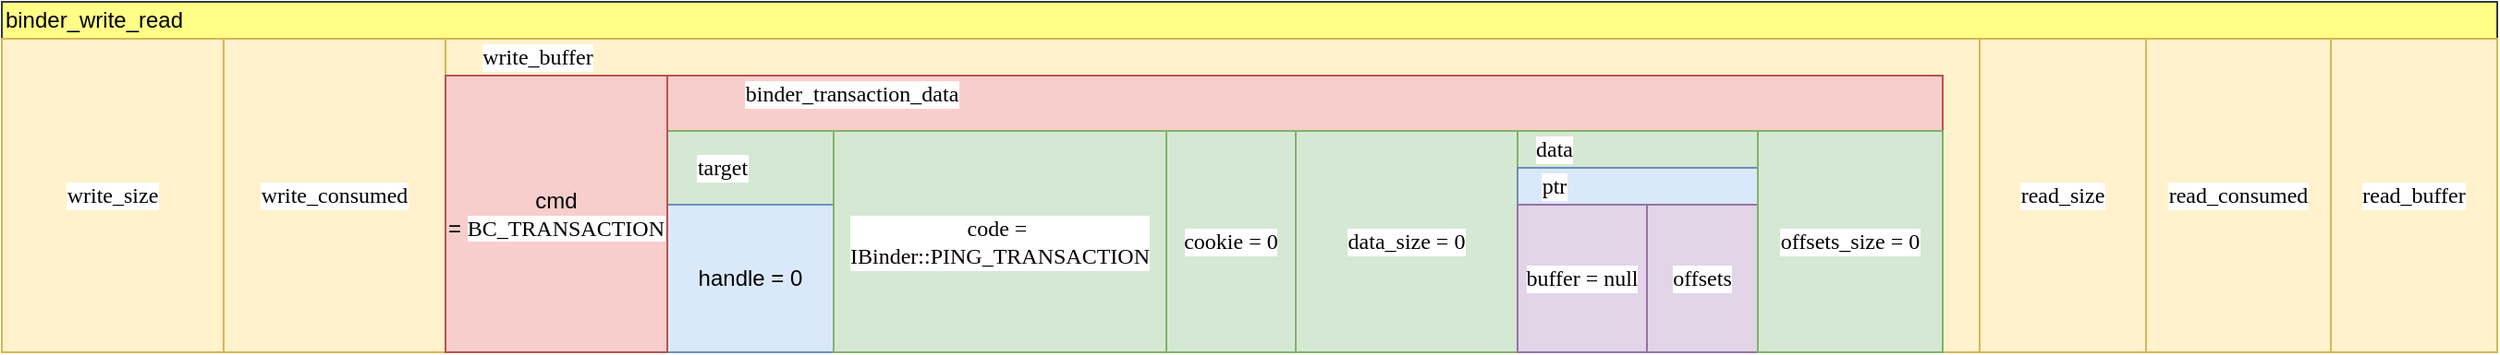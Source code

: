 <mxfile version="13.6.6" type="device" pages="3"><diagram id="YAfULJUljZPH3Snz3x2j" name="Page-1"><mxGraphModel dx="946" dy="526" grid="1" gridSize="10" guides="1" tooltips="1" connect="1" arrows="1" fold="1" page="1" pageScale="1" pageWidth="827" pageHeight="1169" math="0" shadow="0"><root><mxCell id="0"/><mxCell id="1" parent="0"/><mxCell id="3VbImNhnJ8OgHHNx4ZLI-19" value="" style="rounded=0;whiteSpace=wrap;html=1;fillColor=#ffff88;strokeColor=#36393d;" parent="1" vertex="1"><mxGeometry x="100" y="360" width="1350" height="190" as="geometry"/></mxCell><mxCell id="3VbImNhnJ8OgHHNx4ZLI-20" value="binder_write_read" style="text;html=1;strokeColor=none;fillColor=none;align=center;verticalAlign=middle;whiteSpace=wrap;rounded=0;" parent="1" vertex="1"><mxGeometry x="130" y="360" width="40" height="20" as="geometry"/></mxCell><mxCell id="3VbImNhnJ8OgHHNx4ZLI-21" value="&lt;p class=&quot;p1&quot; style=&quot;margin: 0px ; font-stretch: normal ; line-height: normal ; font-family: &amp;#34;menlo&amp;#34; ; background-color: rgb(255 , 255 , 255)&quot;&gt;write_size&lt;/p&gt;" style="rounded=0;whiteSpace=wrap;html=1;fillColor=#fff2cc;strokeColor=#d6b656;" parent="1" vertex="1"><mxGeometry x="100" y="380" width="120" height="170" as="geometry"/></mxCell><mxCell id="3VbImNhnJ8OgHHNx4ZLI-22" value="&lt;p class=&quot;p1&quot; style=&quot;margin: 0px ; font-stretch: normal ; line-height: normal ; font-family: &amp;#34;menlo&amp;#34; ; background-color: rgb(255 , 255 , 255)&quot;&gt;write_consumed&lt;/p&gt;" style="rounded=0;whiteSpace=wrap;html=1;fillColor=#fff2cc;strokeColor=#d6b656;" parent="1" vertex="1"><mxGeometry x="220" y="380" width="120" height="170" as="geometry"/></mxCell><mxCell id="3VbImNhnJ8OgHHNx4ZLI-23" value="" style="rounded=0;whiteSpace=wrap;html=1;fillColor=#fff2cc;strokeColor=#d6b656;" parent="1" vertex="1"><mxGeometry x="340" y="380" width="830" height="170" as="geometry"/></mxCell><mxCell id="3VbImNhnJ8OgHHNx4ZLI-1" value="" style="rounded=0;whiteSpace=wrap;html=1;fillColor=#f8cecc;strokeColor=#b85450;" parent="1" vertex="1"><mxGeometry x="460" y="400" width="690" height="150" as="geometry"/></mxCell><mxCell id="3VbImNhnJ8OgHHNx4ZLI-2" value="&lt;p class=&quot;p1&quot; style=&quot;margin: 0px ; font-stretch: normal ; line-height: normal ; font-family: &amp;#34;menlo&amp;#34; ; background-color: rgb(255 , 255 , 255)&quot;&gt;binder_transaction_data&lt;/p&gt;" style="text;html=1;strokeColor=none;fillColor=none;align=center;verticalAlign=middle;whiteSpace=wrap;rounded=0;" parent="1" vertex="1"><mxGeometry x="540" y="400" width="40" height="20" as="geometry"/></mxCell><mxCell id="3VbImNhnJ8OgHHNx4ZLI-3" value="" style="rounded=0;whiteSpace=wrap;html=1;fillColor=#d5e8d4;strokeColor=#82b366;" parent="1" vertex="1"><mxGeometry x="460" y="430" width="90" height="120" as="geometry"/></mxCell><mxCell id="3VbImNhnJ8OgHHNx4ZLI-4" value="&lt;p class=&quot;p1&quot; style=&quot;margin: 0px ; font-stretch: normal ; line-height: normal ; font-family: &amp;#34;menlo&amp;#34; ; background-color: rgb(255 , 255 , 255)&quot;&gt;target&lt;/p&gt;" style="text;html=1;strokeColor=none;fillColor=none;align=center;verticalAlign=middle;whiteSpace=wrap;rounded=0;" parent="1" vertex="1"><mxGeometry x="470" y="440" width="40" height="20" as="geometry"/></mxCell><mxCell id="3VbImNhnJ8OgHHNx4ZLI-5" value="handle = 0" style="rounded=0;whiteSpace=wrap;html=1;fillColor=#dae8fc;strokeColor=#6c8ebf;" parent="1" vertex="1"><mxGeometry x="460" y="470" width="90" height="80" as="geometry"/></mxCell><mxCell id="3VbImNhnJ8OgHHNx4ZLI-6" value="&lt;p class=&quot;p1&quot; style=&quot;margin: 0px ; font-stretch: normal ; line-height: normal ; font-family: &amp;#34;menlo&amp;#34; ; background-color: rgb(255 , 255 , 255)&quot;&gt;code =&amp;nbsp;&lt;/p&gt;&lt;p class=&quot;p1&quot; style=&quot;margin: 0px ; font-stretch: normal ; line-height: normal ; font-family: &amp;#34;menlo&amp;#34; ; background-color: rgb(255 , 255 , 255)&quot;&gt;IBinder::PING_TRANSACTION&lt;/p&gt;" style="rounded=0;whiteSpace=wrap;html=1;fillColor=#d5e8d4;strokeColor=#82b366;" parent="1" vertex="1"><mxGeometry x="550" y="430" width="180" height="120" as="geometry"/></mxCell><mxCell id="3VbImNhnJ8OgHHNx4ZLI-8" value="&lt;p class=&quot;p1&quot; style=&quot;margin: 0px ; font-stretch: normal ; line-height: normal ; font-family: &amp;#34;menlo&amp;#34; ; background-color: rgb(255 , 255 , 255)&quot;&gt;cookie = 0&lt;/p&gt;" style="rounded=0;whiteSpace=wrap;html=1;fillColor=#d5e8d4;strokeColor=#82b366;" parent="1" vertex="1"><mxGeometry x="730" y="430" width="70" height="120" as="geometry"/></mxCell><mxCell id="3VbImNhnJ8OgHHNx4ZLI-10" value="&lt;p class=&quot;p1&quot; style=&quot;margin: 0px ; font-stretch: normal ; line-height: normal ; font-family: &amp;#34;menlo&amp;#34; ; background-color: rgb(255 , 255 , 255)&quot;&gt;data_size = 0&lt;/p&gt;" style="rounded=0;whiteSpace=wrap;html=1;fillColor=#d5e8d4;strokeColor=#82b366;" parent="1" vertex="1"><mxGeometry x="800" y="430" width="120" height="120" as="geometry"/></mxCell><mxCell id="3VbImNhnJ8OgHHNx4ZLI-12" value="" style="rounded=0;whiteSpace=wrap;html=1;fillColor=#d5e8d4;strokeColor=#82b366;" parent="1" vertex="1"><mxGeometry x="920" y="430" width="130" height="120" as="geometry"/></mxCell><mxCell id="3VbImNhnJ8OgHHNx4ZLI-13" value="&lt;p class=&quot;p1&quot; style=&quot;margin: 0px ; font-stretch: normal ; line-height: normal ; font-family: &amp;#34;menlo&amp;#34; ; background-color: rgb(255 , 255 , 255)&quot;&gt;data&lt;/p&gt;" style="text;html=1;strokeColor=none;fillColor=none;align=center;verticalAlign=middle;whiteSpace=wrap;rounded=0;" parent="1" vertex="1"><mxGeometry x="920" y="430" width="40" height="20" as="geometry"/></mxCell><mxCell id="3VbImNhnJ8OgHHNx4ZLI-14" value="" style="rounded=0;whiteSpace=wrap;html=1;fillColor=#dae8fc;strokeColor=#6c8ebf;" parent="1" vertex="1"><mxGeometry x="920" y="450" width="130" height="100" as="geometry"/></mxCell><mxCell id="3VbImNhnJ8OgHHNx4ZLI-15" value="&lt;p class=&quot;p1&quot; style=&quot;margin: 0px ; font-stretch: normal ; line-height: normal ; font-family: &amp;#34;menlo&amp;#34; ; background-color: rgb(255 , 255 , 255)&quot;&gt;buffer = null&lt;/p&gt;" style="rounded=0;whiteSpace=wrap;html=1;fillColor=#e1d5e7;strokeColor=#9673a6;" parent="1" vertex="1"><mxGeometry x="920" y="470" width="70" height="80" as="geometry"/></mxCell><mxCell id="3VbImNhnJ8OgHHNx4ZLI-16" value="&lt;p class=&quot;p1&quot; style=&quot;margin: 0px ; font-stretch: normal ; line-height: normal ; font-family: &amp;#34;menlo&amp;#34; ; background-color: rgb(255 , 255 , 255)&quot;&gt;ptr&lt;/p&gt;" style="text;html=1;strokeColor=none;fillColor=none;align=center;verticalAlign=middle;whiteSpace=wrap;rounded=0;" parent="1" vertex="1"><mxGeometry x="920" y="450" width="40" height="20" as="geometry"/></mxCell><mxCell id="3VbImNhnJ8OgHHNx4ZLI-17" value="&lt;p class=&quot;p1&quot; style=&quot;margin: 0px ; font-stretch: normal ; line-height: normal ; font-family: &amp;#34;menlo&amp;#34; ; background-color: rgb(255 , 255 , 255)&quot;&gt;offsets&lt;/p&gt;" style="rounded=0;whiteSpace=wrap;html=1;fillColor=#e1d5e7;strokeColor=#9673a6;" parent="1" vertex="1"><mxGeometry x="990" y="470" width="60" height="80" as="geometry"/></mxCell><mxCell id="3VbImNhnJ8OgHHNx4ZLI-18" value="&lt;p class=&quot;p1&quot; style=&quot;margin: 0px ; font-stretch: normal ; line-height: normal ; font-family: &amp;#34;menlo&amp;#34; ; background-color: rgb(255 , 255 , 255)&quot;&gt;offsets_size = 0&lt;/p&gt;" style="rounded=0;whiteSpace=wrap;html=1;fillColor=#d5e8d4;strokeColor=#82b366;" parent="1" vertex="1"><mxGeometry x="1050" y="430" width="100" height="120" as="geometry"/></mxCell><mxCell id="3VbImNhnJ8OgHHNx4ZLI-24" value="&lt;p class=&quot;p1&quot; style=&quot;margin: 0px ; font-stretch: normal ; line-height: normal ; font-family: &amp;#34;menlo&amp;#34; ; background-color: rgb(255 , 255 , 255)&quot;&gt;write_buffer&lt;/p&gt;" style="text;html=1;strokeColor=none;fillColor=none;align=center;verticalAlign=middle;whiteSpace=wrap;rounded=0;" parent="1" vertex="1"><mxGeometry x="370" y="380" width="40" height="20" as="geometry"/></mxCell><mxCell id="3VbImNhnJ8OgHHNx4ZLI-25" value="&lt;p class=&quot;p1&quot; style=&quot;margin: 0px ; font-stretch: normal ; line-height: normal ; font-family: &amp;#34;menlo&amp;#34; ; background-color: rgb(255 , 255 , 255)&quot;&gt;read_size&lt;/p&gt;" style="rounded=0;whiteSpace=wrap;html=1;fillColor=#fff2cc;strokeColor=#d6b656;" parent="1" vertex="1"><mxGeometry x="1170" y="380" width="90" height="170" as="geometry"/></mxCell><mxCell id="3VbImNhnJ8OgHHNx4ZLI-26" value="&lt;p class=&quot;p1&quot; style=&quot;margin: 0px ; font-stretch: normal ; line-height: normal ; font-family: &amp;#34;menlo&amp;#34; ; background-color: rgb(255 , 255 , 255)&quot;&gt;read_consumed&lt;/p&gt;" style="rounded=0;whiteSpace=wrap;html=1;fillColor=#fff2cc;strokeColor=#d6b656;" parent="1" vertex="1"><mxGeometry x="1260" y="380" width="100" height="170" as="geometry"/></mxCell><mxCell id="3VbImNhnJ8OgHHNx4ZLI-27" value="&lt;p class=&quot;p1&quot; style=&quot;margin: 0px ; font-stretch: normal ; line-height: normal ; font-family: &amp;#34;menlo&amp;#34; ; background-color: rgb(255 , 255 , 255)&quot;&gt;read_buffer&lt;/p&gt;" style="rounded=0;whiteSpace=wrap;html=1;fillColor=#fff2cc;strokeColor=#d6b656;" parent="1" vertex="1"><mxGeometry x="1360" y="380" width="90" height="170" as="geometry"/></mxCell><mxCell id="3VbImNhnJ8OgHHNx4ZLI-28" value="cmd =&amp;nbsp;&lt;span style=&quot;background-color: rgb(255 , 255 , 255) ; font-family: &amp;#34;menlo&amp;#34;&quot;&gt;BC_TRANSACTION&lt;/span&gt;" style="rounded=0;whiteSpace=wrap;html=1;fillColor=#f8cecc;strokeColor=#b85450;" parent="1" vertex="1"><mxGeometry x="340" y="400" width="120" height="150" as="geometry"/></mxCell></root></mxGraphModel></diagram><diagram id="nNyB5MrougWoehXqjXhL" name="Page-2"><mxGraphModel dx="1773" dy="526" grid="1" gridSize="10" guides="1" tooltips="1" connect="1" arrows="1" fold="1" page="1" pageScale="1" pageWidth="827" pageHeight="1169" math="0" shadow="0"><root><mxCell id="Eo3tavw2o0S7r7E_nV-n-0"/><mxCell id="Eo3tavw2o0S7r7E_nV-n-1" parent="Eo3tavw2o0S7r7E_nV-n-0"/><mxCell id="Eo3tavw2o0S7r7E_nV-n-2" value="" style="rounded=0;whiteSpace=wrap;html=1;fillColor=#f8cecc;strokeColor=#b85450;" vertex="1" parent="Eo3tavw2o0S7r7E_nV-n-1"><mxGeometry x="50" y="60" width="670" height="700" as="geometry"/></mxCell><mxCell id="Eo3tavw2o0S7r7E_nV-n-3" value="binder_proc" style="text;html=1;strokeColor=none;fillColor=none;align=center;verticalAlign=middle;whiteSpace=wrap;rounded=0;" vertex="1" parent="Eo3tavw2o0S7r7E_nV-n-1"><mxGeometry x="70" y="60" width="40" height="20" as="geometry"/></mxCell><mxCell id="Eo3tavw2o0S7r7E_nV-n-4" value="" style="rounded=0;whiteSpace=wrap;html=1;fillColor=#d5e8d4;strokeColor=#82b366;" vertex="1" parent="Eo3tavw2o0S7r7E_nV-n-1"><mxGeometry x="70" y="125" width="260" height="275" as="geometry"/></mxCell><mxCell id="Eo3tavw2o0S7r7E_nV-n-5" value="refs_by_node" style="text;html=1;strokeColor=none;fillColor=none;align=center;verticalAlign=middle;whiteSpace=wrap;rounded=0;" vertex="1" parent="Eo3tavw2o0S7r7E_nV-n-1"><mxGeometry x="90" y="125" width="40" height="20" as="geometry"/></mxCell><mxCell id="Eo3tavw2o0S7r7E_nV-n-6" value="" style="rounded=0;whiteSpace=wrap;html=1;fillColor=#d5e8d4;strokeColor=#82b366;" vertex="1" parent="Eo3tavw2o0S7r7E_nV-n-1"><mxGeometry x="390" y="135" width="240" height="295" as="geometry"/></mxCell><mxCell id="Eo3tavw2o0S7r7E_nV-n-7" value="refs_by_decs" style="text;html=1;strokeColor=none;fillColor=none;align=center;verticalAlign=middle;whiteSpace=wrap;rounded=0;" vertex="1" parent="Eo3tavw2o0S7r7E_nV-n-1"><mxGeometry x="414" y="135" width="40" height="20" as="geometry"/></mxCell><mxCell id="Eo3tavw2o0S7r7E_nV-n-8" value="" style="rounded=0;whiteSpace=wrap;html=1;fillColor=#d5e8d4;strokeColor=#82b366;" vertex="1" parent="Eo3tavw2o0S7r7E_nV-n-1"><mxGeometry x="80" y="480" width="280" height="270" as="geometry"/></mxCell><mxCell id="Eo3tavw2o0S7r7E_nV-n-9" value="nodes" style="text;html=1;strokeColor=none;fillColor=none;align=center;verticalAlign=middle;whiteSpace=wrap;rounded=0;" vertex="1" parent="Eo3tavw2o0S7r7E_nV-n-1"><mxGeometry x="90" y="480" width="40" height="20" as="geometry"/></mxCell><mxCell id="Eo3tavw2o0S7r7E_nV-n-13" value="binder_ref" style="shape=or;whiteSpace=wrap;html=1;direction=south;fillColor=#dae8fc;strokeColor=#6c8ebf;" vertex="1" parent="Eo3tavw2o0S7r7E_nV-n-1"><mxGeometry x="160" y="195" width="80" height="40" as="geometry"/></mxCell><mxCell id="Eo3tavw2o0S7r7E_nV-n-14" value="" style="shape=or;whiteSpace=wrap;html=1;rotation=-180;direction=south;horizontal=1;verticalAlign=middle;fillColor=#dae8fc;strokeColor=#6c8ebf;" vertex="1" parent="Eo3tavw2o0S7r7E_nV-n-1"><mxGeometry x="160" y="155" width="80" height="40" as="geometry"/></mxCell><mxCell id="Eo3tavw2o0S7r7E_nV-n-16" value="binder_node" style="text;html=1;strokeColor=none;fillColor=none;align=center;verticalAlign=middle;whiteSpace=wrap;rounded=0;" vertex="1" parent="Eo3tavw2o0S7r7E_nV-n-1"><mxGeometry x="180" y="165" width="40" height="20" as="geometry"/></mxCell><mxCell id="Eo3tavw2o0S7r7E_nV-n-17" value="binder_ref" style="shape=or;whiteSpace=wrap;html=1;direction=south;fillColor=#dae8fc;strokeColor=#6c8ebf;" vertex="1" parent="Eo3tavw2o0S7r7E_nV-n-1"><mxGeometry x="110" y="290" width="80" height="40" as="geometry"/></mxCell><mxCell id="Eo3tavw2o0S7r7E_nV-n-18" value="" style="shape=or;whiteSpace=wrap;html=1;rotation=-180;direction=south;horizontal=1;verticalAlign=middle;fillColor=#dae8fc;strokeColor=#6c8ebf;" vertex="1" parent="Eo3tavw2o0S7r7E_nV-n-1"><mxGeometry x="110" y="250" width="80" height="40" as="geometry"/></mxCell><mxCell id="Eo3tavw2o0S7r7E_nV-n-19" value="binder_node" style="text;html=1;strokeColor=none;fillColor=none;align=center;verticalAlign=middle;whiteSpace=wrap;rounded=0;" vertex="1" parent="Eo3tavw2o0S7r7E_nV-n-1"><mxGeometry x="130" y="260" width="40" height="20" as="geometry"/></mxCell><mxCell id="Eo3tavw2o0S7r7E_nV-n-20" value="binder_ref" style="shape=or;whiteSpace=wrap;html=1;direction=south;fillColor=#dae8fc;strokeColor=#6c8ebf;" vertex="1" parent="Eo3tavw2o0S7r7E_nV-n-1"><mxGeometry x="220" y="290" width="80" height="40" as="geometry"/></mxCell><mxCell id="Eo3tavw2o0S7r7E_nV-n-21" value="" style="shape=or;whiteSpace=wrap;html=1;rotation=-180;direction=south;horizontal=1;verticalAlign=middle;fillColor=#dae8fc;strokeColor=#6c8ebf;" vertex="1" parent="Eo3tavw2o0S7r7E_nV-n-1"><mxGeometry x="220" y="250" width="80" height="40" as="geometry"/></mxCell><mxCell id="Eo3tavw2o0S7r7E_nV-n-22" value="binder_node" style="text;html=1;strokeColor=none;fillColor=none;align=center;verticalAlign=middle;whiteSpace=wrap;rounded=0;" vertex="1" parent="Eo3tavw2o0S7r7E_nV-n-1"><mxGeometry x="240" y="260" width="40" height="20" as="geometry"/></mxCell><mxCell id="Eo3tavw2o0S7r7E_nV-n-24" value="" style="endArrow=classic;html=1;exitX=0.7;exitY=0.9;exitDx=0;exitDy=0;exitPerimeter=0;entryX=1;entryY=0.5;entryDx=0;entryDy=0;entryPerimeter=0;" edge="1" parent="Eo3tavw2o0S7r7E_nV-n-1" source="Eo3tavw2o0S7r7E_nV-n-13" target="Eo3tavw2o0S7r7E_nV-n-18"><mxGeometry width="50" height="50" relative="1" as="geometry"><mxPoint x="390" y="390" as="sourcePoint"/><mxPoint x="440" y="340" as="targetPoint"/></mxGeometry></mxCell><mxCell id="Eo3tavw2o0S7r7E_nV-n-25" value="" style="endArrow=classic;html=1;exitX=0.7;exitY=0.1;exitDx=0;exitDy=0;exitPerimeter=0;entryX=1;entryY=0.5;entryDx=0;entryDy=0;entryPerimeter=0;" edge="1" parent="Eo3tavw2o0S7r7E_nV-n-1" source="Eo3tavw2o0S7r7E_nV-n-13" target="Eo3tavw2o0S7r7E_nV-n-21"><mxGeometry width="50" height="50" relative="1" as="geometry"><mxPoint x="390" y="390" as="sourcePoint"/><mxPoint x="440" y="340" as="targetPoint"/></mxGeometry></mxCell><mxCell id="Eo3tavw2o0S7r7E_nV-n-26" value="binder_ref" style="shape=or;whiteSpace=wrap;html=1;direction=south;fillColor=#dae8fc;strokeColor=#6c8ebf;" vertex="1" parent="Eo3tavw2o0S7r7E_nV-n-1"><mxGeometry x="450" y="195" width="80" height="40" as="geometry"/></mxCell><mxCell id="Eo3tavw2o0S7r7E_nV-n-27" value="" style="shape=or;whiteSpace=wrap;html=1;rotation=-180;direction=south;horizontal=1;verticalAlign=middle;fillColor=#dae8fc;strokeColor=#6c8ebf;" vertex="1" parent="Eo3tavw2o0S7r7E_nV-n-1"><mxGeometry x="450" y="155" width="80" height="40" as="geometry"/></mxCell><mxCell id="Eo3tavw2o0S7r7E_nV-n-28" value="desc" style="text;html=1;strokeColor=none;fillColor=none;align=center;verticalAlign=middle;whiteSpace=wrap;rounded=0;" vertex="1" parent="Eo3tavw2o0S7r7E_nV-n-1"><mxGeometry x="470" y="165" width="40" height="20" as="geometry"/></mxCell><mxCell id="Eo3tavw2o0S7r7E_nV-n-34" value="binder_ref" style="shape=or;whiteSpace=wrap;html=1;direction=south;fillColor=#dae8fc;strokeColor=#6c8ebf;" vertex="1" parent="Eo3tavw2o0S7r7E_nV-n-1"><mxGeometry x="400" y="290" width="80" height="40" as="geometry"/></mxCell><mxCell id="Eo3tavw2o0S7r7E_nV-n-35" value="" style="shape=or;whiteSpace=wrap;html=1;rotation=-180;direction=south;horizontal=1;verticalAlign=middle;fillColor=#dae8fc;strokeColor=#6c8ebf;" vertex="1" parent="Eo3tavw2o0S7r7E_nV-n-1"><mxGeometry x="400" y="250" width="80" height="40" as="geometry"/></mxCell><mxCell id="Eo3tavw2o0S7r7E_nV-n-36" value="desc" style="text;html=1;strokeColor=none;fillColor=none;align=center;verticalAlign=middle;whiteSpace=wrap;rounded=0;" vertex="1" parent="Eo3tavw2o0S7r7E_nV-n-1"><mxGeometry x="420" y="260" width="40" height="20" as="geometry"/></mxCell><mxCell id="Eo3tavw2o0S7r7E_nV-n-37" value="" style="shape=or;whiteSpace=wrap;html=1;direction=south;fillColor=#dae8fc;strokeColor=#6c8ebf;" vertex="1" parent="Eo3tavw2o0S7r7E_nV-n-1"><mxGeometry x="500" y="290" width="90" height="100" as="geometry"/></mxCell><mxCell id="Eo3tavw2o0S7r7E_nV-n-38" value="" style="shape=or;whiteSpace=wrap;html=1;rotation=-180;direction=south;horizontal=1;verticalAlign=middle;fillColor=#dae8fc;strokeColor=#6c8ebf;" vertex="1" parent="Eo3tavw2o0S7r7E_nV-n-1"><mxGeometry x="500" y="250" width="90" height="40" as="geometry"/></mxCell><mxCell id="Eo3tavw2o0S7r7E_nV-n-39" value="desc" style="text;html=1;strokeColor=none;fillColor=none;align=center;verticalAlign=middle;whiteSpace=wrap;rounded=0;" vertex="1" parent="Eo3tavw2o0S7r7E_nV-n-1"><mxGeometry x="525" y="260" width="40" height="20" as="geometry"/></mxCell><mxCell id="Eo3tavw2o0S7r7E_nV-n-40" value="" style="endArrow=classic;html=1;exitX=0.7;exitY=0.9;exitDx=0;exitDy=0;exitPerimeter=0;entryX=1;entryY=0.5;entryDx=0;entryDy=0;entryPerimeter=0;" edge="1" parent="Eo3tavw2o0S7r7E_nV-n-1" source="Eo3tavw2o0S7r7E_nV-n-26" target="Eo3tavw2o0S7r7E_nV-n-35"><mxGeometry width="50" height="50" relative="1" as="geometry"><mxPoint x="390" y="430" as="sourcePoint"/><mxPoint x="440" y="380" as="targetPoint"/></mxGeometry></mxCell><mxCell id="Eo3tavw2o0S7r7E_nV-n-41" value="" style="endArrow=classic;html=1;exitX=0.7;exitY=0.1;exitDx=0;exitDy=0;exitPerimeter=0;entryX=1;entryY=0.5;entryDx=0;entryDy=0;entryPerimeter=0;" edge="1" parent="Eo3tavw2o0S7r7E_nV-n-1" source="Eo3tavw2o0S7r7E_nV-n-26" target="Eo3tavw2o0S7r7E_nV-n-38"><mxGeometry width="50" height="50" relative="1" as="geometry"><mxPoint x="390" y="430" as="sourcePoint"/><mxPoint x="440" y="380" as="targetPoint"/></mxGeometry></mxCell><mxCell id="Eo3tavw2o0S7r7E_nV-n-42" value="desc句柄从0(service_manager)递增" style="text;html=1;strokeColor=none;fillColor=none;align=center;verticalAlign=middle;whiteSpace=wrap;rounded=0;" vertex="1" parent="Eo3tavw2o0S7r7E_nV-n-1"><mxGeometry x="397" y="400" width="186" height="20" as="geometry"/></mxCell><mxCell id="Eo3tavw2o0S7r7E_nV-n-43" value="binder_node" style="ellipse;whiteSpace=wrap;html=1;aspect=fixed;fillColor=#dae8fc;strokeColor=#6c8ebf;" vertex="1" parent="Eo3tavw2o0S7r7E_nV-n-1"><mxGeometry x="180" y="490" width="70" height="70" as="geometry"/></mxCell><mxCell id="Eo3tavw2o0S7r7E_nV-n-44" value="&lt;span&gt;binder_node&lt;/span&gt;" style="ellipse;whiteSpace=wrap;html=1;aspect=fixed;fillColor=#dae8fc;strokeColor=#6c8ebf;" vertex="1" parent="Eo3tavw2o0S7r7E_nV-n-1"><mxGeometry x="105" y="600" width="70" height="70" as="geometry"/></mxCell><mxCell id="Eo3tavw2o0S7r7E_nV-n-45" value="&lt;span&gt;binder_node&lt;/span&gt;" style="ellipse;whiteSpace=wrap;html=1;aspect=fixed;fillColor=#dae8fc;strokeColor=#6c8ebf;" vertex="1" parent="Eo3tavw2o0S7r7E_nV-n-1"><mxGeometry x="260" y="600" width="70" height="70" as="geometry"/></mxCell><mxCell id="Eo3tavw2o0S7r7E_nV-n-46" value="" style="endArrow=classic;html=1;exitX=0;exitY=1;exitDx=0;exitDy=0;entryX=0.5;entryY=0;entryDx=0;entryDy=0;" edge="1" parent="Eo3tavw2o0S7r7E_nV-n-1" source="Eo3tavw2o0S7r7E_nV-n-43" target="Eo3tavw2o0S7r7E_nV-n-44"><mxGeometry width="50" height="50" relative="1" as="geometry"><mxPoint x="390" y="520" as="sourcePoint"/><mxPoint x="440" y="470" as="targetPoint"/></mxGeometry></mxCell><mxCell id="Eo3tavw2o0S7r7E_nV-n-47" value="" style="endArrow=classic;html=1;exitX=1;exitY=1;exitDx=0;exitDy=0;entryX=0.5;entryY=0;entryDx=0;entryDy=0;" edge="1" parent="Eo3tavw2o0S7r7E_nV-n-1" source="Eo3tavw2o0S7r7E_nV-n-43" target="Eo3tavw2o0S7r7E_nV-n-45"><mxGeometry width="50" height="50" relative="1" as="geometry"><mxPoint x="390" y="520" as="sourcePoint"/><mxPoint x="440" y="470" as="targetPoint"/></mxGeometry></mxCell><mxCell id="Eo3tavw2o0S7r7E_nV-n-48" value="每一个传送过的本进程中IBinder对象都会保存到nodes红黑树" style="text;html=1;strokeColor=none;fillColor=none;align=center;verticalAlign=middle;whiteSpace=wrap;rounded=0;" vertex="1" parent="Eo3tavw2o0S7r7E_nV-n-1"><mxGeometry x="105" y="720" width="160" height="20" as="geometry"/></mxCell><mxCell id="Eo3tavw2o0S7r7E_nV-n-52" value="已经通过类似service_manager Binder管理/Service.onBind已经查询到了对应的Binder正在返回&lt;br&gt;" style="rounded=0;whiteSpace=wrap;html=1;fillColor=#d5e8d4;strokeColor=#82b366;" vertex="1" parent="Eo3tavw2o0S7r7E_nV-n-1"><mxGeometry x="810" y="100" width="160" height="107.5" as="geometry"/></mxCell><mxCell id="Eo3tavw2o0S7r7E_nV-n-53" value="" style="endArrow=classic;html=1;exitX=0.5;exitY=1;exitDx=0;exitDy=0;entryX=1;entryY=0.5;entryDx=0;entryDy=0;" edge="1" parent="Eo3tavw2o0S7r7E_nV-n-1" source="Eo3tavw2o0S7r7E_nV-n-62" target="Eo3tavw2o0S7r7E_nV-n-45"><mxGeometry width="50" height="50" relative="1" as="geometry"><mxPoint x="520" y="380" as="sourcePoint"/><mxPoint x="250" y="525" as="targetPoint"/><Array as="points"><mxPoint x="890" y="640"/><mxPoint x="730" y="640"/></Array></mxGeometry></mxCell><mxCell id="Eo3tavw2o0S7r7E_nV-n-54" value="传输binder _transaction_data&lt;br&gt;中的Parcel的flat_binder_obj&amp;nbsp;&lt;span style=&quot;color: rgb(199 , 37 , 78) ; font-family: , &amp;#34;consolas&amp;#34; , &amp;#34;liberation mono&amp;#34; , &amp;#34;menlo&amp;#34; , &amp;#34;courier&amp;#34; , monospace ; font-size: 12px ; background-color: rgb(246 , 246 , 246)&quot;&gt;cookie&lt;/span&gt;保存了 binder_node" style="edgeLabel;html=1;align=center;verticalAlign=middle;resizable=0;points=[];" vertex="1" connectable="0" parent="Eo3tavw2o0S7r7E_nV-n-53"><mxGeometry x="0.397" y="2" relative="1" as="geometry"><mxPoint x="133" y="-34" as="offset"/></mxGeometry></mxCell><mxCell id="Eo3tavw2o0S7r7E_nV-n-63" value="是" style="edgeLabel;html=1;align=center;verticalAlign=middle;resizable=0;points=[];" vertex="1" connectable="0" parent="Eo3tavw2o0S7r7E_nV-n-53"><mxGeometry x="-0.858" y="3" relative="1" as="geometry"><mxPoint as="offset"/></mxGeometry></mxCell><mxCell id="Eo3tavw2o0S7r7E_nV-n-56" value="" style="endArrow=classic;html=1;exitX=0.5;exitY=0;exitDx=0;exitDy=0;entryX=0.425;entryY=0.95;entryDx=0;entryDy=0;entryPerimeter=0;" edge="1" parent="Eo3tavw2o0S7r7E_nV-n-1" source="Eo3tavw2o0S7r7E_nV-n-43" target="Eo3tavw2o0S7r7E_nV-n-18"><mxGeometry width="50" height="50" relative="1" as="geometry"><mxPoint x="270" y="390" as="sourcePoint"/><mxPoint x="320" y="340" as="targetPoint"/><Array as="points"><mxPoint x="210" y="273"/></Array></mxGeometry></mxCell><mxCell id="Eo3tavw2o0S7r7E_nV-n-57" value="通过binder_node查找binder_ref" style="edgeLabel;html=1;align=center;verticalAlign=middle;resizable=0;points=[];" vertex="1" connectable="0" parent="Eo3tavw2o0S7r7E_nV-n-56"><mxGeometry x="-0.376" y="-2" relative="1" as="geometry"><mxPoint as="offset"/></mxGeometry></mxCell><mxCell id="Eo3tavw2o0S7r7E_nV-n-58" value="如果需要则生成一个binder_ref,和desc插入到refs_by_desc" style="endArrow=classic;html=1;exitX=0.7;exitY=0.9;exitDx=0;exitDy=0;exitPerimeter=0;entryX=0.7;entryY=0.1;entryDx=0;entryDy=0;entryPerimeter=0;" edge="1" parent="Eo3tavw2o0S7r7E_nV-n-1" source="Eo3tavw2o0S7r7E_nV-n-17" target="Eo3tavw2o0S7r7E_nV-n-35"><mxGeometry x="0.112" y="10" width="50" height="50" relative="1" as="geometry"><mxPoint x="270" y="390" as="sourcePoint"/><mxPoint x="320" y="340" as="targetPoint"/><Array as="points"><mxPoint x="60" y="318"/><mxPoint x="60" y="110"/><mxPoint x="370" y="110"/><mxPoint x="370" y="262"/></Array><mxPoint as="offset"/></mxGeometry></mxCell><mxCell id="Eo3tavw2o0S7r7E_nV-n-59" value="" style="endArrow=classic;html=1;exitX=0.7;exitY=0.9;exitDx=0;exitDy=0;exitPerimeter=0;" edge="1" parent="Eo3tavw2o0S7r7E_nV-n-1" source="Eo3tavw2o0S7r7E_nV-n-17" target="Eo3tavw2o0S7r7E_nV-n-60"><mxGeometry width="50" height="50" relative="1" as="geometry"><mxPoint x="130" y="380" as="sourcePoint"/><mxPoint x="10" y="318" as="targetPoint"/></mxGeometry></mxCell><mxCell id="Eo3tavw2o0S7r7E_nV-n-82" value="返回handle" style="edgeLabel;html=1;align=center;verticalAlign=middle;resizable=0;points=[];" vertex="1" connectable="0" parent="Eo3tavw2o0S7r7E_nV-n-59"><mxGeometry x="0.305" y="-1" relative="1" as="geometry"><mxPoint as="offset"/></mxGeometry></mxCell><mxCell id="Eo3tavw2o0S7r7E_nV-n-60" value="Binder客户端从Binder 服务管理进程获取到了Binder服务端" style="rounded=0;whiteSpace=wrap;html=1;fillColor=#d5e8d4;strokeColor=#82b366;" vertex="1" parent="Eo3tavw2o0S7r7E_nV-n-1"><mxGeometry x="-120" y="290" width="120" height="60" as="geometry"/></mxCell><mxCell id="Eo3tavw2o0S7r7E_nV-n-62" value="&lt;br&gt;&lt;span&gt;此时的Binder是和管理Binde服务是否在同一个进程&lt;/span&gt;" style="rhombus;whiteSpace=wrap;html=1;fillColor=#fff2cc;strokeColor=#d6b656;" vertex="1" parent="Eo3tavw2o0S7r7E_nV-n-1"><mxGeometry x="770" y="260" width="240" height="100" as="geometry"/></mxCell><mxCell id="Eo3tavw2o0S7r7E_nV-n-64" value="" style="endArrow=classic;html=1;exitX=0.5;exitY=1;exitDx=0;exitDy=0;entryX=0.5;entryY=0;entryDx=0;entryDy=0;" edge="1" parent="Eo3tavw2o0S7r7E_nV-n-1" source="Eo3tavw2o0S7r7E_nV-n-52" target="Eo3tavw2o0S7r7E_nV-n-62"><mxGeometry width="50" height="50" relative="1" as="geometry"><mxPoint x="670" y="390" as="sourcePoint"/><mxPoint x="720" y="340" as="targetPoint"/></mxGeometry></mxCell><mxCell id="Eo3tavw2o0S7r7E_nV-n-65" value="" style="endArrow=classic;html=1;exitX=0;exitY=0.5;exitDx=0;exitDy=0;entryX=0.7;entryY=0.9;entryDx=0;entryDy=0;entryPerimeter=0;strokeColor=#FF0000;" edge="1" parent="Eo3tavw2o0S7r7E_nV-n-1" source="Eo3tavw2o0S7r7E_nV-n-62" target="Eo3tavw2o0S7r7E_nV-n-38"><mxGeometry width="50" height="50" relative="1" as="geometry"><mxPoint x="400" y="400" as="sourcePoint"/><mxPoint x="450" y="350" as="targetPoint"/><Array as="points"><mxPoint x="690" y="310"/><mxPoint x="690" y="262"/></Array></mxGeometry></mxCell><mxCell id="Eo3tavw2o0S7r7E_nV-n-66" value="传输binder _transaction_data&lt;br&gt;中的Parcel的flat_binder_obj&lt;font color=&quot;#c7254e&quot;&gt;&lt;span style=&quot;background-color: rgb(246 , 246 , 246)&quot;&gt;&amp;nbsp;handle&lt;/span&gt;&lt;/font&gt;保存了 desc" style="edgeLabel;html=1;align=center;verticalAlign=middle;resizable=0;points=[];" vertex="1" connectable="0" parent="Eo3tavw2o0S7r7E_nV-n-65"><mxGeometry x="-0.491" relative="1" as="geometry"><mxPoint x="50" y="-70" as="offset"/></mxGeometry></mxCell><mxCell id="Eo3tavw2o0S7r7E_nV-n-67" value="" style="endArrow=classic;html=1;strokeColor=#FF0000;exitX=1;exitY=0.5;exitDx=0;exitDy=0;entryX=0.5;entryY=0;entryDx=0;entryDy=0;" edge="1" parent="Eo3tavw2o0S7r7E_nV-n-1" source="Eo3tavw2o0S7r7E_nV-n-71" target="Eo3tavw2o0S7r7E_nV-n-69"><mxGeometry width="50" height="50" relative="1" as="geometry"><mxPoint x="520" y="390" as="sourcePoint"/><mxPoint x="570" y="340" as="targetPoint"/></mxGeometry></mxCell><mxCell id="Eo3tavw2o0S7r7E_nV-n-69" value="是否和客户端是同一个进程" style="rhombus;whiteSpace=wrap;html=1;fillColor=#fff2cc;strokeColor=#d6b656;" vertex="1" parent="Eo3tavw2o0S7r7E_nV-n-1"><mxGeometry x="650" y="320" width="170" height="80" as="geometry"/></mxCell><mxCell id="Eo3tavw2o0S7r7E_nV-n-70" value="binder_ref" style="text;html=1;strokeColor=none;fillColor=none;align=center;verticalAlign=middle;whiteSpace=wrap;rounded=0;" vertex="1" parent="Eo3tavw2o0S7r7E_nV-n-1"><mxGeometry x="530" y="290" width="40" height="20" as="geometry"/></mxCell><mxCell id="Eo3tavw2o0S7r7E_nV-n-71" value="binder_node" style="rounded=0;whiteSpace=wrap;html=1;" vertex="1" parent="Eo3tavw2o0S7r7E_nV-n-1"><mxGeometry x="510" y="310" width="70" height="20" as="geometry"/></mxCell><mxCell id="Eo3tavw2o0S7r7E_nV-n-72" value="binder_proc" style="rounded=0;whiteSpace=wrap;html=1;" vertex="1" parent="Eo3tavw2o0S7r7E_nV-n-1"><mxGeometry x="510" y="340" width="70" height="20" as="geometry"/></mxCell><mxCell id="Eo3tavw2o0S7r7E_nV-n-73" value="" style="endArrow=classic;html=1;strokeColor=#FF0000;exitX=0.5;exitY=1;exitDx=0;exitDy=0;entryX=0.392;entryY=0.983;entryDx=0;entryDy=0;entryPerimeter=0;" edge="1" parent="Eo3tavw2o0S7r7E_nV-n-1" source="Eo3tavw2o0S7r7E_nV-n-69" target="Eo3tavw2o0S7r7E_nV-n-60"><mxGeometry width="50" height="50" relative="1" as="geometry"><mxPoint x="520" y="490" as="sourcePoint"/><mxPoint x="570" y="440" as="targetPoint"/><Array as="points"><mxPoint x="735" y="450"/><mxPoint x="-73" y="450"/></Array></mxGeometry></mxCell><mxCell id="Eo3tavw2o0S7r7E_nV-n-74" value="是同一个进程直接返回" style="edgeLabel;html=1;align=center;verticalAlign=middle;resizable=0;points=[];" vertex="1" connectable="0" parent="Eo3tavw2o0S7r7E_nV-n-73"><mxGeometry x="-0.973" relative="1" as="geometry"><mxPoint as="offset"/></mxGeometry></mxCell><mxCell id="Eo3tavw2o0S7r7E_nV-n-81" value="返回ptr和cookie" style="edgeLabel;html=1;align=center;verticalAlign=middle;resizable=0;points=[];" vertex="1" connectable="0" parent="Eo3tavw2o0S7r7E_nV-n-73"><mxGeometry x="0.896" y="2" relative="1" as="geometry"><mxPoint as="offset"/></mxGeometry></mxCell><mxCell id="Eo3tavw2o0S7r7E_nV-n-75" value="" style="endArrow=classic;html=1;exitX=0;exitY=0.5;exitDx=0;exitDy=0;entryX=1;entryY=0.5;entryDx=0;entryDy=0;strokeColor=#3333FF;" edge="1" parent="Eo3tavw2o0S7r7E_nV-n-1" source="Eo3tavw2o0S7r7E_nV-n-69" target="Eo3tavw2o0S7r7E_nV-n-43"><mxGeometry width="50" height="50" relative="1" as="geometry"><mxPoint x="400" y="460" as="sourcePoint"/><mxPoint x="450" y="410" as="targetPoint"/><Array as="points"><mxPoint x="650" y="525"/></Array></mxGeometry></mxCell><mxCell id="Eo3tavw2o0S7r7E_nV-n-76" value="和Binder客户端不是同一个进程的" style="edgeLabel;html=1;align=center;verticalAlign=middle;resizable=0;points=[];" vertex="1" connectable="0" parent="Eo3tavw2o0S7r7E_nV-n-75"><mxGeometry x="0.094" y="-2" relative="1" as="geometry"><mxPoint as="offset"/></mxGeometry></mxCell><mxCell id="Eo3tavw2o0S7r7E_nV-n-77" value="" style="endArrow=classic;html=1;strokeColor=#3333FF;entryX=0.7;entryY=0.9;entryDx=0;entryDy=0;entryPerimeter=0;" edge="1" parent="Eo3tavw2o0S7r7E_nV-n-1" source="Eo3tavw2o0S7r7E_nV-n-43" target="Eo3tavw2o0S7r7E_nV-n-21"><mxGeometry width="50" height="50" relative="1" as="geometry"><mxPoint x="350" y="460" as="sourcePoint"/><mxPoint x="400" y="410" as="targetPoint"/><Array as="points"><mxPoint x="330" y="525"/><mxPoint x="330" y="262"/></Array></mxGeometry></mxCell><mxCell id="Eo3tavw2o0S7r7E_nV-n-78" value="" style="endArrow=classic;html=1;strokeColor=#3333FF;exitX=1;exitY=0.5;exitDx=0;exitDy=0;exitPerimeter=0;entryX=0.75;entryY=1;entryDx=0;entryDy=0;" edge="1" parent="Eo3tavw2o0S7r7E_nV-n-1" source="Eo3tavw2o0S7r7E_nV-n-20" target="Eo3tavw2o0S7r7E_nV-n-60"><mxGeometry width="50" height="50" relative="1" as="geometry"><mxPoint x="350" y="460" as="sourcePoint"/><mxPoint x="400" y="410" as="targetPoint"/><Array as="points"><mxPoint x="260" y="370"/><mxPoint x="-30" y="370"/></Array></mxGeometry></mxCell><mxCell id="Eo3tavw2o0S7r7E_nV-n-79" value="返回handle" style="edgeLabel;html=1;align=center;verticalAlign=middle;resizable=0;points=[];" vertex="1" connectable="0" parent="Eo3tavw2o0S7r7E_nV-n-78"><mxGeometry x="0.126" y="-2" relative="1" as="geometry"><mxPoint as="offset"/></mxGeometry></mxCell></root></mxGraphModel></diagram><diagram id="Xxsf-Td9sdcs_8mMA-Hv" name="Page-3"><mxGraphModel dx="946" dy="526" grid="1" gridSize="10" guides="1" tooltips="1" connect="1" arrows="1" fold="1" page="1" pageScale="1" pageWidth="827" pageHeight="1169" math="0" shadow="0"><root><mxCell id="a4zB3DcFvbrZEP7NIzzT-0"/><mxCell id="a4zB3DcFvbrZEP7NIzzT-1" parent="a4zB3DcFvbrZEP7NIzzT-0"/><mxCell id="a4zB3DcFvbrZEP7NIzzT-9" value="" style="rounded=0;whiteSpace=wrap;html=1;fillColor=#d5e8d4;strokeColor=#82b366;" vertex="1" parent="a4zB3DcFvbrZEP7NIzzT-1"><mxGeometry x="10" width="300" height="460" as="geometry"/></mxCell><mxCell id="a4zB3DcFvbrZEP7NIzzT-2" value="IPCThreadState" style="rounded=0;whiteSpace=wrap;html=1;fillColor=#dae8fc;strokeColor=#6c8ebf;" vertex="1" parent="a4zB3DcFvbrZEP7NIzzT-1"><mxGeometry x="30" y="40" width="220" height="100" as="geometry"/></mxCell><mxCell id="a4zB3DcFvbrZEP7NIzzT-3" value="" style="rounded=0;whiteSpace=wrap;html=1;fillColor=#dae8fc;strokeColor=#6c8ebf;" vertex="1" parent="a4zB3DcFvbrZEP7NIzzT-1"><mxGeometry x="380" y="70" width="360" height="400" as="geometry"/></mxCell><mxCell id="a4zB3DcFvbrZEP7NIzzT-4" value="&lt;span&gt;IPCThreadState&lt;/span&gt;" style="rounded=0;whiteSpace=wrap;html=1;fillColor=#dae8fc;strokeColor=#6c8ebf;" vertex="1" parent="a4zB3DcFvbrZEP7NIzzT-1"><mxGeometry x="30" y="170" width="220" height="100" as="geometry"/></mxCell><mxCell id="a4zB3DcFvbrZEP7NIzzT-5" value="&lt;span&gt;IPCThreadState&lt;/span&gt;" style="rounded=0;whiteSpace=wrap;html=1;fillColor=#dae8fc;strokeColor=#6c8ebf;" vertex="1" parent="a4zB3DcFvbrZEP7NIzzT-1"><mxGeometry x="30" y="310" width="220" height="100" as="geometry"/></mxCell><mxCell id="a4zB3DcFvbrZEP7NIzzT-6" value="" style="endArrow=classic;html=1;strokeColor=#3333FF;exitX=0.995;exitY=0.37;exitDx=0;exitDy=0;exitPerimeter=0;entryX=0;entryY=0.5;entryDx=0;entryDy=0;" edge="1" parent="a4zB3DcFvbrZEP7NIzzT-1" source="a4zB3DcFvbrZEP7NIzzT-2" target="a4zB3DcFvbrZEP7NIzzT-10"><mxGeometry width="50" height="50" relative="1" as="geometry"><mxPoint x="390" y="300" as="sourcePoint"/><mxPoint x="440" y="250" as="targetPoint"/></mxGeometry></mxCell><mxCell id="a4zB3DcFvbrZEP7NIzzT-7" value="" style="endArrow=classic;html=1;strokeColor=#3333FF;exitX=1;exitY=0.25;exitDx=0;exitDy=0;entryX=0;entryY=0.5;entryDx=0;entryDy=0;" edge="1" parent="a4zB3DcFvbrZEP7NIzzT-1" source="a4zB3DcFvbrZEP7NIzzT-4" target="a4zB3DcFvbrZEP7NIzzT-10"><mxGeometry width="50" height="50" relative="1" as="geometry"><mxPoint x="390" y="300" as="sourcePoint"/><mxPoint x="440" y="250" as="targetPoint"/><Array as="points"><mxPoint x="310" y="220"/></Array></mxGeometry></mxCell><mxCell id="a4zB3DcFvbrZEP7NIzzT-8" value="" style="endArrow=classic;html=1;strokeColor=#3333FF;exitX=1.005;exitY=0.57;exitDx=0;exitDy=0;exitPerimeter=0;entryX=0;entryY=0.5;entryDx=0;entryDy=0;" edge="1" parent="a4zB3DcFvbrZEP7NIzzT-1" source="a4zB3DcFvbrZEP7NIzzT-5" target="a4zB3DcFvbrZEP7NIzzT-10"><mxGeometry width="50" height="50" relative="1" as="geometry"><mxPoint x="390" y="300" as="sourcePoint"/><mxPoint x="440" y="250" as="targetPoint"/></mxGeometry></mxCell><mxCell id="a4zB3DcFvbrZEP7NIzzT-10" value="binder_proc1" style="rounded=0;whiteSpace=wrap;html=1;fillColor=#f8cecc;strokeColor=#b85450;" vertex="1" parent="a4zB3DcFvbrZEP7NIzzT-1"><mxGeometry x="400" y="230" width="120" height="60" as="geometry"/></mxCell><mxCell id="a4zB3DcFvbrZEP7NIzzT-11" value="" style="rounded=0;whiteSpace=wrap;html=1;fillColor=#f8cecc;strokeColor=#b85450;" vertex="1" parent="a4zB3DcFvbrZEP7NIzzT-1"><mxGeometry x="620" y="190" width="120" height="160" as="geometry"/></mxCell><mxCell id="a4zB3DcFvbrZEP7NIzzT-12" value="binder_proc2" style="text;html=1;strokeColor=none;fillColor=none;align=center;verticalAlign=middle;whiteSpace=wrap;rounded=0;" vertex="1" parent="a4zB3DcFvbrZEP7NIzzT-1"><mxGeometry x="640" y="190" width="40" height="20" as="geometry"/></mxCell><mxCell id="a4zB3DcFvbrZEP7NIzzT-13" value="binder_transaction" style="endArrow=classic;html=1;strokeColor=#3333FF;exitX=0.5;exitY=1;exitDx=0;exitDy=0;entryX=0.5;entryY=1;entryDx=0;entryDy=0;" edge="1" parent="a4zB3DcFvbrZEP7NIzzT-1" source="a4zB3DcFvbrZEP7NIzzT-10" target="a4zB3DcFvbrZEP7NIzzT-11"><mxGeometry width="50" height="50" relative="1" as="geometry"><mxPoint x="520" y="300" as="sourcePoint"/><mxPoint x="570" y="250" as="targetPoint"/><Array as="points"><mxPoint x="460" y="390"/><mxPoint x="680" y="390"/></Array></mxGeometry></mxCell><mxCell id="a4zB3DcFvbrZEP7NIzzT-14" value="" style="rounded=0;whiteSpace=wrap;html=1;fillColor=#d5e8d4;strokeColor=#82b366;" vertex="1" parent="a4zB3DcFvbrZEP7NIzzT-1"><mxGeometry x="800" y="145" width="160" height="250" as="geometry"/></mxCell><mxCell id="a4zB3DcFvbrZEP7NIzzT-15" value="Binder客户端" style="text;html=1;strokeColor=none;fillColor=none;align=center;verticalAlign=middle;whiteSpace=wrap;rounded=0;" vertex="1" parent="a4zB3DcFvbrZEP7NIzzT-1"><mxGeometry x="20" y="10" width="40" height="20" as="geometry"/></mxCell><mxCell id="a4zB3DcFvbrZEP7NIzzT-16" value="" style="endArrow=classic;html=1;strokeColor=#3333FF;exitX=1;exitY=0.5;exitDx=0;exitDy=0;entryX=0;entryY=0.5;entryDx=0;entryDy=0;" edge="1" parent="a4zB3DcFvbrZEP7NIzzT-1" source="a4zB3DcFvbrZEP7NIzzT-11" target="a4zB3DcFvbrZEP7NIzzT-14"><mxGeometry width="50" height="50" relative="1" as="geometry"><mxPoint x="770" y="290" as="sourcePoint"/><mxPoint x="820" y="240" as="targetPoint"/></mxGeometry></mxCell><mxCell id="a4zB3DcFvbrZEP7NIzzT-17" value="Binder服务端" style="text;html=1;strokeColor=none;fillColor=none;align=center;verticalAlign=middle;whiteSpace=wrap;rounded=0;" vertex="1" parent="a4zB3DcFvbrZEP7NIzzT-1"><mxGeometry x="800" y="145" width="80" height="20" as="geometry"/></mxCell><mxCell id="a4zB3DcFvbrZEP7NIzzT-18" value="Looper" style="rounded=0;whiteSpace=wrap;html=1;fillColor=#f8cecc;strokeColor=#b85450;" vertex="1" parent="a4zB3DcFvbrZEP7NIzzT-1"><mxGeometry x="800" y="200" width="110" height="140" as="geometry"/></mxCell><mxCell id="a4zB3DcFvbrZEP7NIzzT-19" value="" style="shape=mxgraph.bpmn.loop;html=1;outlineConnect=0;" vertex="1" parent="a4zB3DcFvbrZEP7NIzzT-1"><mxGeometry x="848" y="280" width="14" height="14" as="geometry"/></mxCell><mxCell id="a4zB3DcFvbrZEP7NIzzT-20" value="" style="endArrow=classic;html=1;strokeColor=#FF0000;exitX=0;exitY=0.75;exitDx=0;exitDy=0;" edge="1" parent="a4zB3DcFvbrZEP7NIzzT-1" source="a4zB3DcFvbrZEP7NIzzT-18"><mxGeometry width="50" height="50" relative="1" as="geometry"><mxPoint x="770" y="280" as="sourcePoint"/><mxPoint x="740" y="303" as="targetPoint"/></mxGeometry></mxCell><mxCell id="a4zB3DcFvbrZEP7NIzzT-23" value="" style="endArrow=classic;html=1;strokeColor=#FF0000;exitX=0.75;exitY=0;exitDx=0;exitDy=0;entryX=0.5;entryY=0;entryDx=0;entryDy=0;" edge="1" parent="a4zB3DcFvbrZEP7NIzzT-1" source="a4zB3DcFvbrZEP7NIzzT-11" target="a4zB3DcFvbrZEP7NIzzT-10"><mxGeometry width="50" height="50" relative="1" as="geometry"><mxPoint x="770" y="280" as="sourcePoint"/><mxPoint x="820" y="230" as="targetPoint"/><Array as="points"><mxPoint x="710" y="170"/><mxPoint x="460" y="170"/></Array></mxGeometry></mxCell><mxCell id="a4zB3DcFvbrZEP7NIzzT-24" value="binder_transaction" style="edgeLabel;html=1;align=center;verticalAlign=middle;resizable=0;points=[];" vertex="1" connectable="0" parent="a4zB3DcFvbrZEP7NIzzT-23"><mxGeometry x="-0.061" y="-1" relative="1" as="geometry"><mxPoint as="offset"/></mxGeometry></mxCell><mxCell id="a4zB3DcFvbrZEP7NIzzT-25" value="" style="endArrow=classic;html=1;strokeColor=#FF0000;exitX=0;exitY=0.5;exitDx=0;exitDy=0;entryX=1;entryY=0.75;entryDx=0;entryDy=0;" edge="1" parent="a4zB3DcFvbrZEP7NIzzT-1" source="a4zB3DcFvbrZEP7NIzzT-10" target="a4zB3DcFvbrZEP7NIzzT-4"><mxGeometry width="50" height="50" relative="1" as="geometry"><mxPoint x="430" y="280" as="sourcePoint"/><mxPoint x="480" y="230" as="targetPoint"/></mxGeometry></mxCell><mxCell id="a4zB3DcFvbrZEP7NIzzT-28" value="" style="rounded=0;whiteSpace=wrap;html=1;fillColor=#f8cecc;strokeColor=#b85450;" vertex="1" parent="a4zB3DcFvbrZEP7NIzzT-1"><mxGeometry x="200" y="205" width="50" height="60" as="geometry"/></mxCell><mxCell id="a4zB3DcFvbrZEP7NIzzT-29" value="" style="shape=mxgraph.bpmn.loop;html=1;outlineConnect=0;" vertex="1" parent="a4zB3DcFvbrZEP7NIzzT-1"><mxGeometry x="218" y="228" width="14" height="14" as="geometry"/></mxCell></root></mxGraphModel></diagram></mxfile>